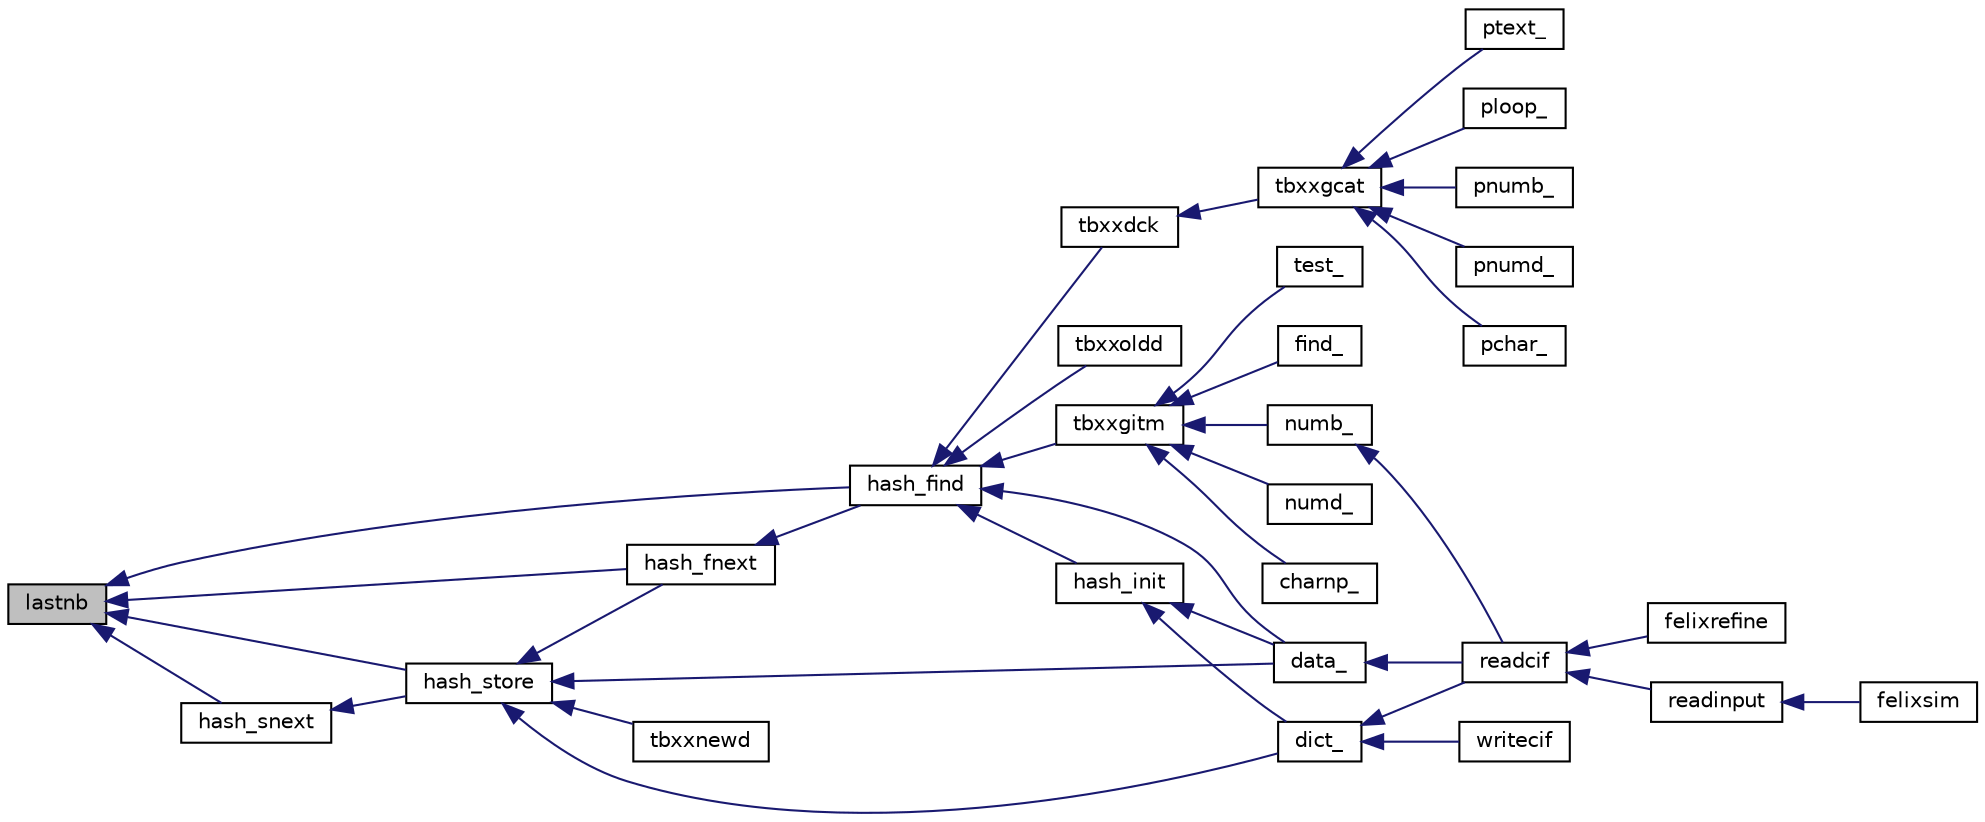 digraph "lastnb"
{
  edge [fontname="Helvetica",fontsize="10",labelfontname="Helvetica",labelfontsize="10"];
  node [fontname="Helvetica",fontsize="10",shape=record];
  rankdir="LR";
  Node1 [label="lastnb",height=0.2,width=0.4,color="black", fillcolor="grey75", style="filled", fontcolor="black"];
  Node1 -> Node2 [dir="back",color="midnightblue",fontsize="10",style="solid",fontname="Helvetica"];
  Node2 [label="hash_find",height=0.2,width=0.4,color="black", fillcolor="white", style="filled",URL="$hash__funcs_8f.html#a3a4bdd43e3433c8ea005132aadd4debd"];
  Node2 -> Node3 [dir="back",color="midnightblue",fontsize="10",style="solid",fontname="Helvetica"];
  Node3 [label="tbxxoldd",height=0.2,width=0.4,color="black", fillcolor="white", style="filled",URL="$ciftbx_8f.html#af0f954e4508c89cb4d3329a342d5b8a7"];
  Node2 -> Node4 [dir="back",color="midnightblue",fontsize="10",style="solid",fontname="Helvetica"];
  Node4 [label="data_",height=0.2,width=0.4,color="black", fillcolor="white", style="filled",URL="$ciftbx_8f.html#acef84efd6e02fb3ddcab29ff8633a848"];
  Node4 -> Node5 [dir="back",color="midnightblue",fontsize="10",style="solid",fontname="Helvetica"];
  Node5 [label="readcif",height=0.2,width=0.4,color="black", fillcolor="white", style="filled",URL="$readcif_8f90.html#a851b318f1c18608adf2b40ba20d10014"];
  Node5 -> Node6 [dir="back",color="midnightblue",fontsize="10",style="solid",fontname="Helvetica"];
  Node6 [label="felixrefine",height=0.2,width=0.4,color="black", fillcolor="white", style="filled",URL="$felixrefine_8f90.html#aecbf263fc9c06070ed63b7a31c76bbef"];
  Node5 -> Node7 [dir="back",color="midnightblue",fontsize="10",style="solid",fontname="Helvetica"];
  Node7 [label="readinput",height=0.2,width=0.4,color="black", fillcolor="white", style="filled",URL="$readinput_8f90.html#a87d0c2ec1671e34d4efcabf08db9d396"];
  Node7 -> Node8 [dir="back",color="midnightblue",fontsize="10",style="solid",fontname="Helvetica"];
  Node8 [label="felixsim",height=0.2,width=0.4,color="black", fillcolor="white", style="filled",URL="$felixsim_8f90.html#ad36d8d5ddad66820866e3d05a4c66144"];
  Node2 -> Node9 [dir="back",color="midnightblue",fontsize="10",style="solid",fontname="Helvetica"];
  Node9 [label="tbxxgitm",height=0.2,width=0.4,color="black", fillcolor="white", style="filled",URL="$ciftbx_8f.html#a39d2614384d61dc867b06c6bea0fa00c"];
  Node9 -> Node10 [dir="back",color="midnightblue",fontsize="10",style="solid",fontname="Helvetica"];
  Node10 [label="test_",height=0.2,width=0.4,color="black", fillcolor="white", style="filled",URL="$ciftbx_8f.html#a7bf11278540621a732ea9c62c37f39d4"];
  Node9 -> Node11 [dir="back",color="midnightblue",fontsize="10",style="solid",fontname="Helvetica"];
  Node11 [label="find_",height=0.2,width=0.4,color="black", fillcolor="white", style="filled",URL="$ciftbx_8f.html#a30b628eee0628904dba9c686a8ee7178"];
  Node9 -> Node12 [dir="back",color="midnightblue",fontsize="10",style="solid",fontname="Helvetica"];
  Node12 [label="numb_",height=0.2,width=0.4,color="black", fillcolor="white", style="filled",URL="$ciftbx_8f.html#a52533b45df7c78e9d743147a4ed381f3"];
  Node12 -> Node5 [dir="back",color="midnightblue",fontsize="10",style="solid",fontname="Helvetica"];
  Node9 -> Node13 [dir="back",color="midnightblue",fontsize="10",style="solid",fontname="Helvetica"];
  Node13 [label="numd_",height=0.2,width=0.4,color="black", fillcolor="white", style="filled",URL="$ciftbx_8f.html#a321db51a9a1b39f96c345271b840e3ca"];
  Node9 -> Node14 [dir="back",color="midnightblue",fontsize="10",style="solid",fontname="Helvetica"];
  Node14 [label="charnp_",height=0.2,width=0.4,color="black", fillcolor="white", style="filled",URL="$ciftbx_8f.html#a4c9835444462b49efe9e7b8cbe54beb1"];
  Node2 -> Node15 [dir="back",color="midnightblue",fontsize="10",style="solid",fontname="Helvetica"];
  Node15 [label="tbxxdck",height=0.2,width=0.4,color="black", fillcolor="white", style="filled",URL="$ciftbx_8f.html#a2bc1be3dc0311a1663573bc684f53546"];
  Node15 -> Node16 [dir="back",color="midnightblue",fontsize="10",style="solid",fontname="Helvetica"];
  Node16 [label="tbxxgcat",height=0.2,width=0.4,color="black", fillcolor="white", style="filled",URL="$ciftbx_8f.html#a3f95906b7a96897d02795dc4573ddd6b"];
  Node16 -> Node17 [dir="back",color="midnightblue",fontsize="10",style="solid",fontname="Helvetica"];
  Node17 [label="pnumb_",height=0.2,width=0.4,color="black", fillcolor="white", style="filled",URL="$ciftbx_8f.html#a762e7d891738400070c4bc377aba476f"];
  Node16 -> Node18 [dir="back",color="midnightblue",fontsize="10",style="solid",fontname="Helvetica"];
  Node18 [label="pnumd_",height=0.2,width=0.4,color="black", fillcolor="white", style="filled",URL="$ciftbx_8f.html#aca4e519718b63206d44b7446e084fe46"];
  Node16 -> Node19 [dir="back",color="midnightblue",fontsize="10",style="solid",fontname="Helvetica"];
  Node19 [label="pchar_",height=0.2,width=0.4,color="black", fillcolor="white", style="filled",URL="$ciftbx_8f.html#a2bf0d6d32275f871f14318f8edff68d6"];
  Node16 -> Node20 [dir="back",color="midnightblue",fontsize="10",style="solid",fontname="Helvetica"];
  Node20 [label="ptext_",height=0.2,width=0.4,color="black", fillcolor="white", style="filled",URL="$ciftbx_8f.html#ac290785fd800f64bb1cf30e3cdbc03b8"];
  Node16 -> Node21 [dir="back",color="midnightblue",fontsize="10",style="solid",fontname="Helvetica"];
  Node21 [label="ploop_",height=0.2,width=0.4,color="black", fillcolor="white", style="filled",URL="$ciftbx_8f.html#ae69863afb7878b321eccc42e1071eaa1"];
  Node2 -> Node22 [dir="back",color="midnightblue",fontsize="10",style="solid",fontname="Helvetica"];
  Node22 [label="hash_init",height=0.2,width=0.4,color="black", fillcolor="white", style="filled",URL="$hash__funcs_8f.html#a65961dd627a6f0cb48c02626574a9891"];
  Node22 -> Node23 [dir="back",color="midnightblue",fontsize="10",style="solid",fontname="Helvetica"];
  Node23 [label="dict_",height=0.2,width=0.4,color="black", fillcolor="white", style="filled",URL="$ciftbx_8f.html#a4b968cff97c84029fcb089e5754373eb"];
  Node23 -> Node24 [dir="back",color="midnightblue",fontsize="10",style="solid",fontname="Helvetica"];
  Node24 [label="writecif",height=0.2,width=0.4,color="black", fillcolor="white", style="filled",URL="$out_8f90.html#a1276a1deb6b2dae1d2c2e4306f4ce597"];
  Node23 -> Node5 [dir="back",color="midnightblue",fontsize="10",style="solid",fontname="Helvetica"];
  Node22 -> Node4 [dir="back",color="midnightblue",fontsize="10",style="solid",fontname="Helvetica"];
  Node1 -> Node25 [dir="back",color="midnightblue",fontsize="10",style="solid",fontname="Helvetica"];
  Node25 [label="hash_fnext",height=0.2,width=0.4,color="black", fillcolor="white", style="filled",URL="$hash__funcs_8f.html#a8f1dc4d4cb474fed9e89568a4362ee1f"];
  Node25 -> Node2 [dir="back",color="midnightblue",fontsize="10",style="solid",fontname="Helvetica"];
  Node1 -> Node26 [dir="back",color="midnightblue",fontsize="10",style="solid",fontname="Helvetica"];
  Node26 [label="hash_store",height=0.2,width=0.4,color="black", fillcolor="white", style="filled",URL="$hash__funcs_8f.html#a659a0d85a1854db8b15266d21d55dbd8"];
  Node26 -> Node23 [dir="back",color="midnightblue",fontsize="10",style="solid",fontname="Helvetica"];
  Node26 -> Node27 [dir="back",color="midnightblue",fontsize="10",style="solid",fontname="Helvetica"];
  Node27 [label="tbxxnewd",height=0.2,width=0.4,color="black", fillcolor="white", style="filled",URL="$ciftbx_8f.html#a7cb1d6edba984ca933612a0a93021559"];
  Node26 -> Node4 [dir="back",color="midnightblue",fontsize="10",style="solid",fontname="Helvetica"];
  Node26 -> Node25 [dir="back",color="midnightblue",fontsize="10",style="solid",fontname="Helvetica"];
  Node1 -> Node28 [dir="back",color="midnightblue",fontsize="10",style="solid",fontname="Helvetica"];
  Node28 [label="hash_snext",height=0.2,width=0.4,color="black", fillcolor="white", style="filled",URL="$hash__funcs_8f.html#ad86497829b2996444c2d269419cafe1f"];
  Node28 -> Node26 [dir="back",color="midnightblue",fontsize="10",style="solid",fontname="Helvetica"];
}

